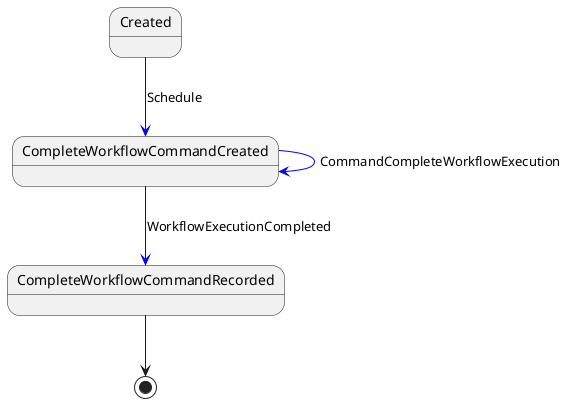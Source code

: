@startuml
Created -[#blue]-> CompleteWorkflowCommandCreated: Schedule
CompleteWorkflowCommandCreated -[#blue]-> CompleteWorkflowCommandCreated: CommandCompleteWorkflowExecution
CompleteWorkflowCommandCreated -[#blue]-> CompleteWorkflowCommandRecorded: WorkflowExecutionCompleted
CompleteWorkflowCommandRecorded --> [*]
@enduml